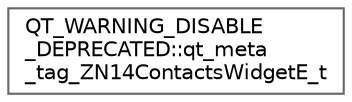 digraph "Graphical Class Hierarchy"
{
 // LATEX_PDF_SIZE
  bgcolor="transparent";
  edge [fontname=Helvetica,fontsize=10,labelfontname=Helvetica,labelfontsize=10];
  node [fontname=Helvetica,fontsize=10,shape=box,height=0.2,width=0.4];
  rankdir="LR";
  Node0 [id="Node000000",label="QT_WARNING_DISABLE\l_DEPRECATED::qt_meta\l_tag_ZN14ContactsWidgetE_t",height=0.2,width=0.4,color="grey40", fillcolor="white", style="filled",URL="$structQT__WARNING__DISABLE__DEPRECATED_1_1qt__meta__tag__ZN14ContactsWidgetE__t.html",tooltip=" "];
}
